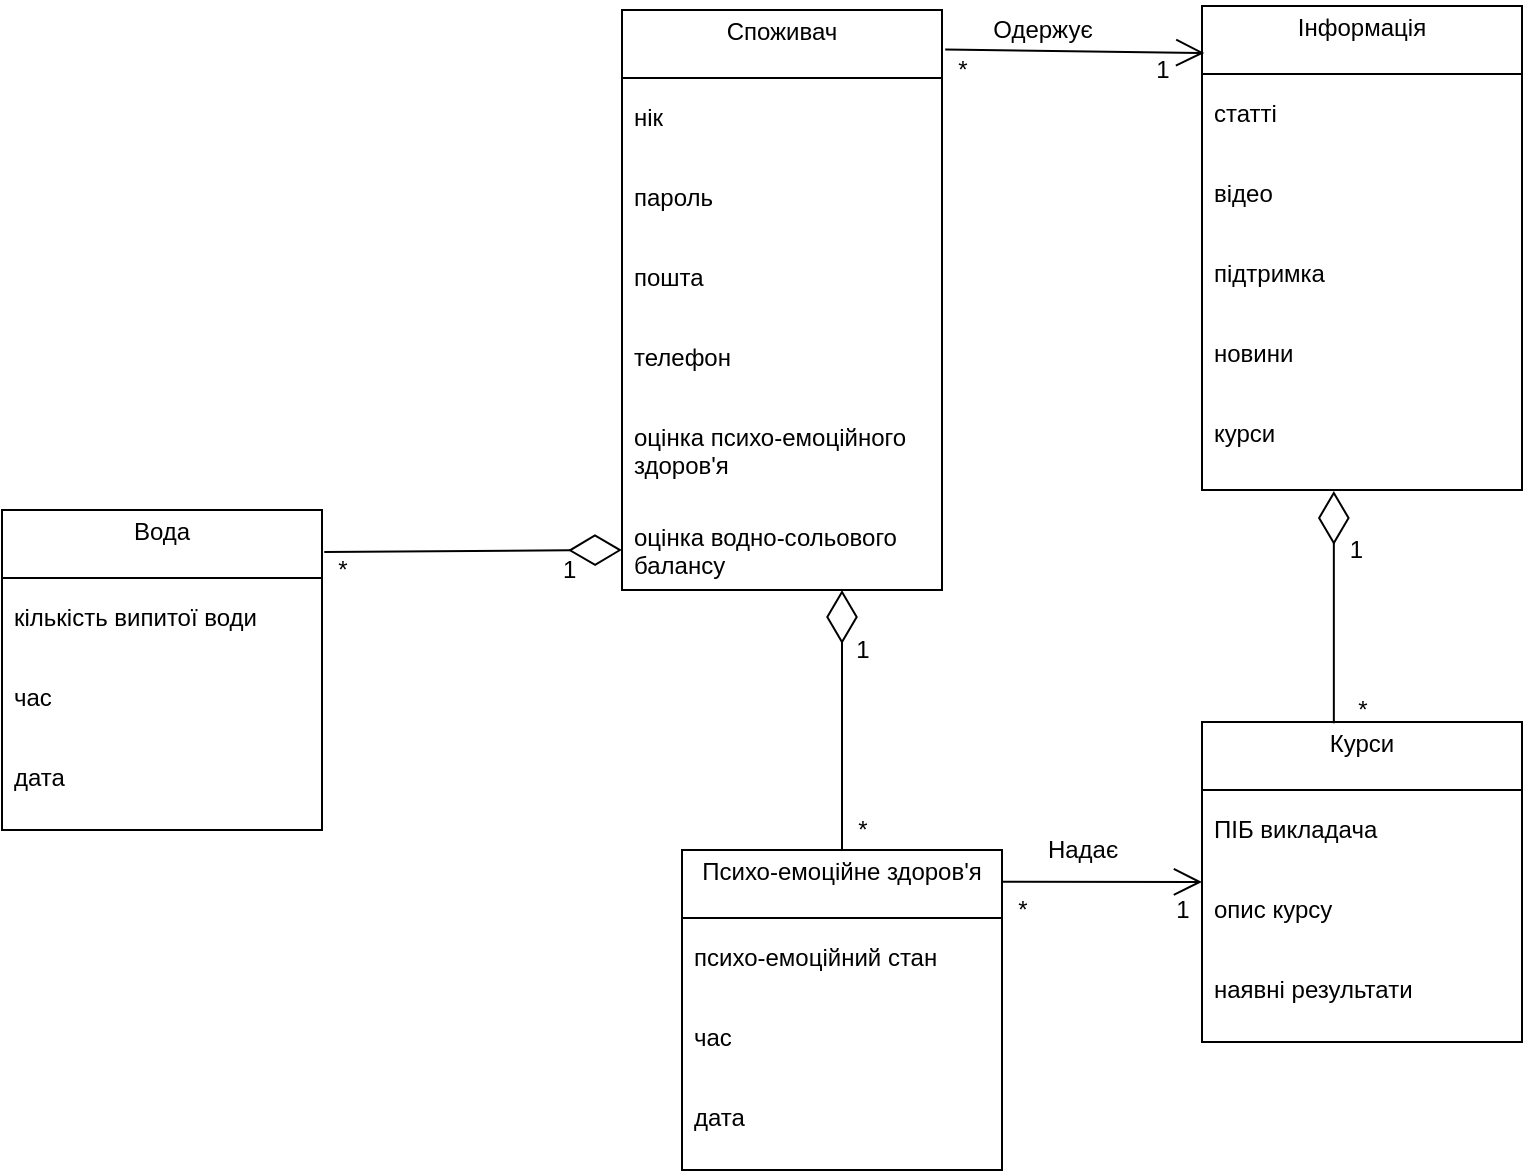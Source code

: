 <mxfile version="20.4.0" type="github"><diagram id="5T9nsVEwwPlGGJowX1WM" name="Страница 1"><mxGraphModel dx="4564" dy="565" grid="1" gridSize="10" guides="1" tooltips="1" connect="1" arrows="1" fold="1" page="1" pageScale="1" pageWidth="3300" pageHeight="2339" math="0" shadow="0"><root><mxCell id="0"/><mxCell id="1" parent="0"/><mxCell id="gVNPWX2OPnrsAuOTN6aM-14" value="&lt;p style=&quot;margin: 4px 0px 0px; text-align: center;&quot;&gt;Споживач&lt;/p&gt;" style="verticalAlign=top;align=left;overflow=fill;fontSize=12;fontFamily=Helvetica;html=1;" vertex="1" parent="1"><mxGeometry x="250" y="100" width="160" height="290" as="geometry"/></mxCell><mxCell id="gVNPWX2OPnrsAuOTN6aM-15" value="" style="line;strokeWidth=1;fillColor=none;align=left;verticalAlign=middle;spacingTop=-1;spacingLeft=3;spacingRight=3;rotatable=0;labelPosition=right;points=[];portConstraint=eastwest;strokeColor=inherit;" vertex="1" parent="1"><mxGeometry x="250" y="130" width="160" height="8" as="geometry"/></mxCell><mxCell id="gVNPWX2OPnrsAuOTN6aM-34" value="нік" style="text;strokeColor=none;fillColor=none;align=left;verticalAlign=top;spacingLeft=4;spacingRight=4;overflow=hidden;rotatable=0;points=[[0,0.5],[1,0.5]];portConstraint=eastwest;" vertex="1" parent="1"><mxGeometry x="250" y="140" width="100" height="26" as="geometry"/></mxCell><mxCell id="gVNPWX2OPnrsAuOTN6aM-35" value="пароль" style="text;strokeColor=none;fillColor=none;align=left;verticalAlign=top;spacingLeft=4;spacingRight=4;overflow=hidden;rotatable=0;points=[[0,0.5],[1,0.5]];portConstraint=eastwest;" vertex="1" parent="1"><mxGeometry x="250" y="180" width="100" height="26" as="geometry"/></mxCell><mxCell id="gVNPWX2OPnrsAuOTN6aM-36" value="пошта" style="text;strokeColor=none;fillColor=none;align=left;verticalAlign=top;spacingLeft=4;spacingRight=4;overflow=hidden;rotatable=0;points=[[0,0.5],[1,0.5]];portConstraint=eastwest;" vertex="1" parent="1"><mxGeometry x="250" y="220" width="100" height="26" as="geometry"/></mxCell><mxCell id="gVNPWX2OPnrsAuOTN6aM-37" value="телефон" style="text;strokeColor=none;fillColor=none;align=left;verticalAlign=top;spacingLeft=4;spacingRight=4;overflow=hidden;rotatable=0;points=[[0,0.5],[1,0.5]];portConstraint=eastwest;" vertex="1" parent="1"><mxGeometry x="250" y="260" width="100" height="26" as="geometry"/></mxCell><mxCell id="gVNPWX2OPnrsAuOTN6aM-38" value="оцінка психо-емоційного&#10;здоров'я" style="text;strokeColor=none;fillColor=none;align=left;verticalAlign=top;spacingLeft=4;spacingRight=4;overflow=hidden;rotatable=0;points=[[0,0.5],[1,0.5]];portConstraint=eastwest;" vertex="1" parent="1"><mxGeometry x="250" y="300" width="150" height="40" as="geometry"/></mxCell><mxCell id="gVNPWX2OPnrsAuOTN6aM-39" value="оцінка водно-сольового &#10;балансу" style="text;strokeColor=none;fillColor=none;align=left;verticalAlign=top;spacingLeft=4;spacingRight=4;overflow=hidden;rotatable=0;points=[[0,0.5],[1,0.5]];portConstraint=eastwest;" vertex="1" parent="1"><mxGeometry x="250" y="350" width="150" height="40" as="geometry"/></mxCell><mxCell id="gVNPWX2OPnrsAuOTN6aM-40" value="&lt;p style=&quot;margin: 4px 0px 0px; text-align: center;&quot;&gt;Вода&lt;/p&gt;" style="verticalAlign=top;align=left;overflow=fill;fontSize=12;fontFamily=Helvetica;html=1;" vertex="1" parent="1"><mxGeometry x="-60" y="350" width="160" height="160" as="geometry"/></mxCell><mxCell id="gVNPWX2OPnrsAuOTN6aM-41" value="" style="line;strokeWidth=1;fillColor=none;align=left;verticalAlign=middle;spacingTop=-1;spacingLeft=3;spacingRight=3;rotatable=0;labelPosition=right;points=[];portConstraint=eastwest;strokeColor=inherit;" vertex="1" parent="1"><mxGeometry x="-60" y="380" width="160" height="8" as="geometry"/></mxCell><mxCell id="gVNPWX2OPnrsAuOTN6aM-42" value="кількість випитої води" style="text;strokeColor=none;fillColor=none;align=left;verticalAlign=top;spacingLeft=4;spacingRight=4;overflow=hidden;rotatable=0;points=[[0,0.5],[1,0.5]];portConstraint=eastwest;" vertex="1" parent="1"><mxGeometry x="-60" y="390" width="150" height="26" as="geometry"/></mxCell><mxCell id="gVNPWX2OPnrsAuOTN6aM-43" value="час" style="text;strokeColor=none;fillColor=none;align=left;verticalAlign=top;spacingLeft=4;spacingRight=4;overflow=hidden;rotatable=0;points=[[0,0.5],[1,0.5]];portConstraint=eastwest;" vertex="1" parent="1"><mxGeometry x="-60" y="430" width="100" height="26" as="geometry"/></mxCell><mxCell id="gVNPWX2OPnrsAuOTN6aM-44" value="дата" style="text;strokeColor=none;fillColor=none;align=left;verticalAlign=top;spacingLeft=4;spacingRight=4;overflow=hidden;rotatable=0;points=[[0,0.5],[1,0.5]];portConstraint=eastwest;" vertex="1" parent="1"><mxGeometry x="-60" y="470" width="100" height="26" as="geometry"/></mxCell><mxCell id="gVNPWX2OPnrsAuOTN6aM-49" value="&lt;p style=&quot;margin: 4px 0px 0px; text-align: center;&quot;&gt;Психо-емоційне здоров'я&lt;/p&gt;" style="verticalAlign=top;align=left;overflow=fill;fontSize=12;fontFamily=Helvetica;html=1;" vertex="1" parent="1"><mxGeometry x="280" y="520" width="160" height="160" as="geometry"/></mxCell><mxCell id="gVNPWX2OPnrsAuOTN6aM-50" value="" style="line;strokeWidth=1;fillColor=none;align=left;verticalAlign=middle;spacingTop=-1;spacingLeft=3;spacingRight=3;rotatable=0;labelPosition=right;points=[];portConstraint=eastwest;strokeColor=inherit;" vertex="1" parent="1"><mxGeometry x="280" y="550" width="160" height="8" as="geometry"/></mxCell><mxCell id="gVNPWX2OPnrsAuOTN6aM-51" value="психо-емоційний стан" style="text;strokeColor=none;fillColor=none;align=left;verticalAlign=top;spacingLeft=4;spacingRight=4;overflow=hidden;rotatable=0;points=[[0,0.5],[1,0.5]];portConstraint=eastwest;" vertex="1" parent="1"><mxGeometry x="280" y="560" width="150" height="26" as="geometry"/></mxCell><mxCell id="gVNPWX2OPnrsAuOTN6aM-52" value="час" style="text;strokeColor=none;fillColor=none;align=left;verticalAlign=top;spacingLeft=4;spacingRight=4;overflow=hidden;rotatable=0;points=[[0,0.5],[1,0.5]];portConstraint=eastwest;" vertex="1" parent="1"><mxGeometry x="280" y="600" width="100" height="26" as="geometry"/></mxCell><mxCell id="gVNPWX2OPnrsAuOTN6aM-53" value="дата" style="text;strokeColor=none;fillColor=none;align=left;verticalAlign=top;spacingLeft=4;spacingRight=4;overflow=hidden;rotatable=0;points=[[0,0.5],[1,0.5]];portConstraint=eastwest;" vertex="1" parent="1"><mxGeometry x="280" y="640" width="100" height="26" as="geometry"/></mxCell><mxCell id="gVNPWX2OPnrsAuOTN6aM-59" value="&lt;p style=&quot;margin: 4px 0px 0px; text-align: center;&quot;&gt;Інформація&lt;/p&gt;" style="verticalAlign=top;align=left;overflow=fill;fontSize=12;fontFamily=Helvetica;html=1;" vertex="1" parent="1"><mxGeometry x="540" y="98" width="160" height="242" as="geometry"/></mxCell><mxCell id="gVNPWX2OPnrsAuOTN6aM-60" value="" style="line;strokeWidth=1;fillColor=none;align=left;verticalAlign=middle;spacingTop=-1;spacingLeft=3;spacingRight=3;rotatable=0;labelPosition=right;points=[];portConstraint=eastwest;strokeColor=inherit;" vertex="1" parent="1"><mxGeometry x="540" y="128" width="160" height="8" as="geometry"/></mxCell><mxCell id="gVNPWX2OPnrsAuOTN6aM-61" value="статті" style="text;strokeColor=none;fillColor=none;align=left;verticalAlign=top;spacingLeft=4;spacingRight=4;overflow=hidden;rotatable=0;points=[[0,0.5],[1,0.5]];portConstraint=eastwest;" vertex="1" parent="1"><mxGeometry x="540" y="138" width="100" height="26" as="geometry"/></mxCell><mxCell id="gVNPWX2OPnrsAuOTN6aM-62" value="відео" style="text;strokeColor=none;fillColor=none;align=left;verticalAlign=top;spacingLeft=4;spacingRight=4;overflow=hidden;rotatable=0;points=[[0,0.5],[1,0.5]];portConstraint=eastwest;" vertex="1" parent="1"><mxGeometry x="540" y="178" width="100" height="26" as="geometry"/></mxCell><mxCell id="gVNPWX2OPnrsAuOTN6aM-63" value="підтримка" style="text;strokeColor=none;fillColor=none;align=left;verticalAlign=top;spacingLeft=4;spacingRight=4;overflow=hidden;rotatable=0;points=[[0,0.5],[1,0.5]];portConstraint=eastwest;" vertex="1" parent="1"><mxGeometry x="540" y="218" width="100" height="26" as="geometry"/></mxCell><mxCell id="gVNPWX2OPnrsAuOTN6aM-64" value="новини" style="text;strokeColor=none;fillColor=none;align=left;verticalAlign=top;spacingLeft=4;spacingRight=4;overflow=hidden;rotatable=0;points=[[0,0.5],[1,0.5]];portConstraint=eastwest;" vertex="1" parent="1"><mxGeometry x="540" y="258" width="100" height="26" as="geometry"/></mxCell><mxCell id="gVNPWX2OPnrsAuOTN6aM-65" value="курси" style="text;strokeColor=none;fillColor=none;align=left;verticalAlign=top;spacingLeft=4;spacingRight=4;overflow=hidden;rotatable=0;points=[[0,0.5],[1,0.5]];portConstraint=eastwest;" vertex="1" parent="1"><mxGeometry x="540" y="298" width="150" height="40" as="geometry"/></mxCell><mxCell id="gVNPWX2OPnrsAuOTN6aM-67" value="&lt;p style=&quot;margin: 4px 0px 0px; text-align: center;&quot;&gt;Курси&lt;/p&gt;" style="verticalAlign=top;align=left;overflow=fill;fontSize=12;fontFamily=Helvetica;html=1;" vertex="1" parent="1"><mxGeometry x="540" y="456" width="160" height="160" as="geometry"/></mxCell><mxCell id="gVNPWX2OPnrsAuOTN6aM-68" value="" style="line;strokeWidth=1;fillColor=none;align=left;verticalAlign=middle;spacingTop=-1;spacingLeft=3;spacingRight=3;rotatable=0;labelPosition=right;points=[];portConstraint=eastwest;strokeColor=inherit;" vertex="1" parent="1"><mxGeometry x="540" y="486" width="160" height="8" as="geometry"/></mxCell><mxCell id="gVNPWX2OPnrsAuOTN6aM-69" value="ПІБ викладача" style="text;strokeColor=none;fillColor=none;align=left;verticalAlign=top;spacingLeft=4;spacingRight=4;overflow=hidden;rotatable=0;points=[[0,0.5],[1,0.5]];portConstraint=eastwest;" vertex="1" parent="1"><mxGeometry x="540" y="496" width="150" height="26" as="geometry"/></mxCell><mxCell id="gVNPWX2OPnrsAuOTN6aM-70" value="опис курсу" style="text;strokeColor=none;fillColor=none;align=left;verticalAlign=top;spacingLeft=4;spacingRight=4;overflow=hidden;rotatable=0;points=[[0,0.5],[1,0.5]];portConstraint=eastwest;" vertex="1" parent="1"><mxGeometry x="540" y="536" width="100" height="26" as="geometry"/></mxCell><mxCell id="gVNPWX2OPnrsAuOTN6aM-71" value="наявні результати" style="text;strokeColor=none;fillColor=none;align=left;verticalAlign=top;spacingLeft=4;spacingRight=4;overflow=hidden;rotatable=0;points=[[0,0.5],[1,0.5]];portConstraint=eastwest;" vertex="1" parent="1"><mxGeometry x="540" y="576" width="130" height="26" as="geometry"/></mxCell><mxCell id="gVNPWX2OPnrsAuOTN6aM-72" value="" style="endArrow=diamondThin;endFill=0;endSize=24;html=1;rounded=0;entryX=0;entryY=0.5;entryDx=0;entryDy=0;exitX=1.007;exitY=0.131;exitDx=0;exitDy=0;exitPerimeter=0;" edge="1" parent="1" source="gVNPWX2OPnrsAuOTN6aM-40" target="gVNPWX2OPnrsAuOTN6aM-39"><mxGeometry width="160" relative="1" as="geometry"><mxPoint x="110" y="370" as="sourcePoint"/><mxPoint x="450" y="390" as="targetPoint"/></mxGeometry></mxCell><mxCell id="gVNPWX2OPnrsAuOTN6aM-73" value="" style="endArrow=diamondThin;endFill=0;endSize=24;html=1;rounded=0;exitX=0.5;exitY=0;exitDx=0;exitDy=0;" edge="1" parent="1" source="gVNPWX2OPnrsAuOTN6aM-49"><mxGeometry width="160" relative="1" as="geometry"><mxPoint x="290" y="390" as="sourcePoint"/><mxPoint x="360" y="390" as="targetPoint"/></mxGeometry></mxCell><mxCell id="gVNPWX2OPnrsAuOTN6aM-75" value="" style="endArrow=open;endFill=1;endSize=12;html=1;rounded=0;exitX=1.01;exitY=0.068;exitDx=0;exitDy=0;exitPerimeter=0;entryX=0.007;entryY=0.097;entryDx=0;entryDy=0;entryPerimeter=0;" edge="1" parent="1" source="gVNPWX2OPnrsAuOTN6aM-14" target="gVNPWX2OPnrsAuOTN6aM-59"><mxGeometry width="160" relative="1" as="geometry"><mxPoint x="290" y="390" as="sourcePoint"/><mxPoint x="450" y="390" as="targetPoint"/></mxGeometry></mxCell><mxCell id="gVNPWX2OPnrsAuOTN6aM-76" value="" style="endArrow=open;endFill=1;endSize=12;html=1;rounded=0;exitX=1.002;exitY=0.099;exitDx=0;exitDy=0;exitPerimeter=0;entryX=0;entryY=0.5;entryDx=0;entryDy=0;" edge="1" parent="1" source="gVNPWX2OPnrsAuOTN6aM-49" target="gVNPWX2OPnrsAuOTN6aM-67"><mxGeometry width="160" relative="1" as="geometry"><mxPoint x="290" y="390" as="sourcePoint"/><mxPoint x="450" y="390" as="targetPoint"/></mxGeometry></mxCell><mxCell id="gVNPWX2OPnrsAuOTN6aM-77" value="Надає" style="text;html=1;align=center;verticalAlign=middle;resizable=0;points=[];autosize=1;strokeColor=none;fillColor=none;" vertex="1" parent="1"><mxGeometry x="450" y="505" width="60" height="30" as="geometry"/></mxCell><mxCell id="gVNPWX2OPnrsAuOTN6aM-78" value="Одержує" style="text;html=1;align=center;verticalAlign=middle;resizable=0;points=[];autosize=1;strokeColor=none;fillColor=none;" vertex="1" parent="1"><mxGeometry x="425" y="95" width="70" height="30" as="geometry"/></mxCell><mxCell id="gVNPWX2OPnrsAuOTN6aM-79" value="1&amp;nbsp; &amp;nbsp;&amp;nbsp;" style="text;html=1;align=center;verticalAlign=middle;resizable=0;points=[];autosize=1;strokeColor=none;fillColor=none;" vertex="1" parent="1"><mxGeometry x="210" y="365" width="40" height="30" as="geometry"/></mxCell><mxCell id="gVNPWX2OPnrsAuOTN6aM-80" value="*" style="text;html=1;align=center;verticalAlign=middle;resizable=0;points=[];autosize=1;strokeColor=none;fillColor=none;" vertex="1" parent="1"><mxGeometry x="95" y="365" width="30" height="30" as="geometry"/></mxCell><mxCell id="gVNPWX2OPnrsAuOTN6aM-81" value="*" style="text;html=1;align=center;verticalAlign=middle;resizable=0;points=[];autosize=1;strokeColor=none;fillColor=none;" vertex="1" parent="1"><mxGeometry x="355" y="495" width="30" height="30" as="geometry"/></mxCell><mxCell id="gVNPWX2OPnrsAuOTN6aM-82" value="1" style="text;html=1;align=center;verticalAlign=middle;resizable=0;points=[];autosize=1;strokeColor=none;fillColor=none;" vertex="1" parent="1"><mxGeometry x="355" y="405" width="30" height="30" as="geometry"/></mxCell><mxCell id="gVNPWX2OPnrsAuOTN6aM-84" value="*" style="text;html=1;align=center;verticalAlign=middle;resizable=0;points=[];autosize=1;strokeColor=none;fillColor=none;" vertex="1" parent="1"><mxGeometry x="435" y="535" width="30" height="30" as="geometry"/></mxCell><mxCell id="gVNPWX2OPnrsAuOTN6aM-85" value="1" style="text;html=1;align=center;verticalAlign=middle;resizable=0;points=[];autosize=1;strokeColor=none;fillColor=none;" vertex="1" parent="1"><mxGeometry x="515" y="535" width="30" height="30" as="geometry"/></mxCell><mxCell id="gVNPWX2OPnrsAuOTN6aM-86" value="*" style="text;html=1;align=center;verticalAlign=middle;resizable=0;points=[];autosize=1;strokeColor=none;fillColor=none;" vertex="1" parent="1"><mxGeometry x="405" y="115" width="30" height="30" as="geometry"/></mxCell><mxCell id="gVNPWX2OPnrsAuOTN6aM-87" value="1" style="text;html=1;align=center;verticalAlign=middle;resizable=0;points=[];autosize=1;strokeColor=none;fillColor=none;" vertex="1" parent="1"><mxGeometry x="505" y="115" width="30" height="30" as="geometry"/></mxCell><mxCell id="gVNPWX2OPnrsAuOTN6aM-88" value="" style="endArrow=diamondThin;endFill=0;endSize=24;html=1;rounded=0;exitX=0.412;exitY=0.004;exitDx=0;exitDy=0;exitPerimeter=0;entryX=0.412;entryY=1.002;entryDx=0;entryDy=0;entryPerimeter=0;" edge="1" parent="1" source="gVNPWX2OPnrsAuOTN6aM-67" target="gVNPWX2OPnrsAuOTN6aM-59"><mxGeometry width="160" relative="1" as="geometry"><mxPoint x="290" y="390" as="sourcePoint"/><mxPoint x="450" y="390" as="targetPoint"/></mxGeometry></mxCell><mxCell id="gVNPWX2OPnrsAuOTN6aM-89" value="*" style="text;html=1;align=center;verticalAlign=middle;resizable=0;points=[];autosize=1;strokeColor=none;fillColor=none;" vertex="1" parent="1"><mxGeometry x="605" y="435" width="30" height="30" as="geometry"/></mxCell><mxCell id="gVNPWX2OPnrsAuOTN6aM-91" value="1&amp;nbsp;&amp;nbsp;" style="text;html=1;align=center;verticalAlign=middle;resizable=0;points=[];autosize=1;strokeColor=none;fillColor=none;" vertex="1" parent="1"><mxGeometry x="600" y="355" width="40" height="30" as="geometry"/></mxCell></root></mxGraphModel></diagram></mxfile>